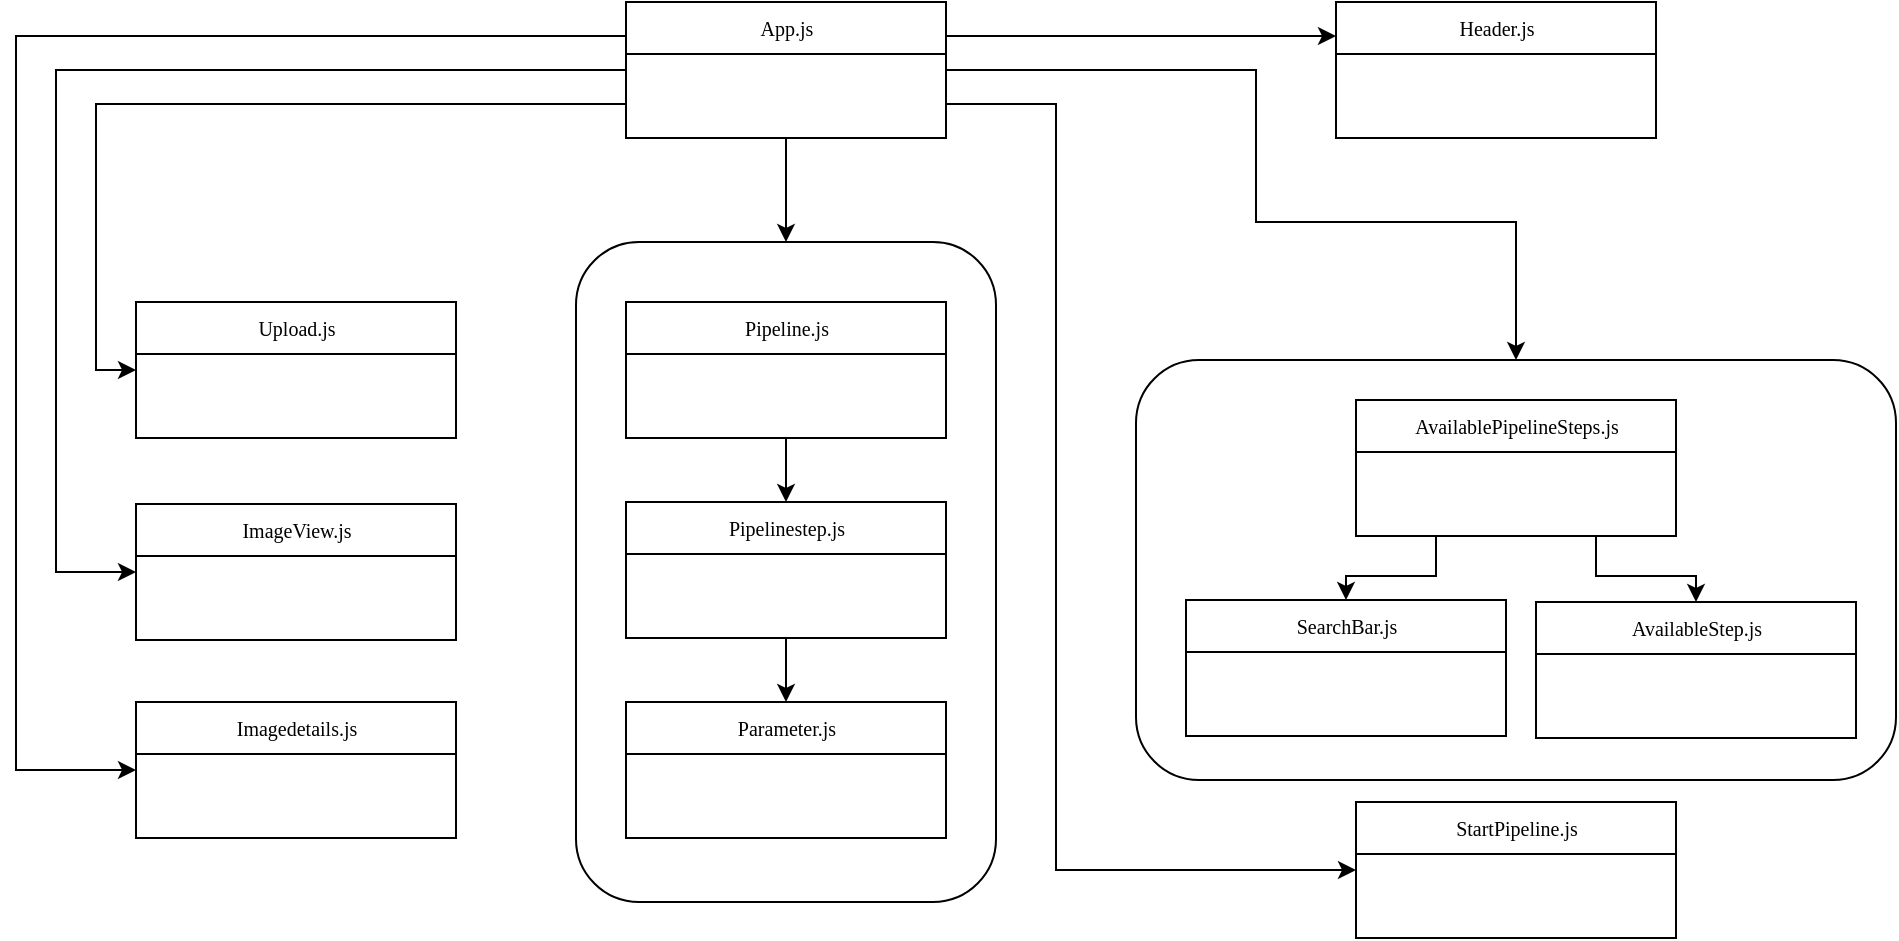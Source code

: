 <mxfile version="21.5.0" type="device">
  <diagram name="Page-1" id="c4acf3e9-155e-7222-9cf6-157b1a14988f">
    <mxGraphModel dx="1508" dy="997" grid="1" gridSize="10" guides="1" tooltips="1" connect="1" arrows="1" fold="1" page="1" pageScale="1" pageWidth="850" pageHeight="1100" background="none" math="0" shadow="0">
      <root>
        <mxCell id="0" />
        <mxCell id="1" parent="0" />
        <mxCell id="ib_LwFTHcsSRhItff7Rn-6" style="edgeStyle=orthogonalEdgeStyle;rounded=0;orthogonalLoop=1;jettySize=auto;html=1;exitX=1;exitY=0.25;exitDx=0;exitDy=0;entryX=0;entryY=0.25;entryDx=0;entryDy=0;" edge="1" parent="1" source="17acba5748e5396b-20" target="ib_LwFTHcsSRhItff7Rn-2">
          <mxGeometry relative="1" as="geometry" />
        </mxCell>
        <mxCell id="ib_LwFTHcsSRhItff7Rn-21" style="edgeStyle=orthogonalEdgeStyle;rounded=0;orthogonalLoop=1;jettySize=auto;html=1;exitX=0;exitY=0.75;exitDx=0;exitDy=0;entryX=0;entryY=0.5;entryDx=0;entryDy=0;" edge="1" parent="1" source="17acba5748e5396b-20" target="ib_LwFTHcsSRhItff7Rn-9">
          <mxGeometry relative="1" as="geometry" />
        </mxCell>
        <mxCell id="ib_LwFTHcsSRhItff7Rn-22" style="edgeStyle=orthogonalEdgeStyle;rounded=0;orthogonalLoop=1;jettySize=auto;html=1;exitX=0;exitY=0.5;exitDx=0;exitDy=0;entryX=0;entryY=0.5;entryDx=0;entryDy=0;" edge="1" parent="1" source="17acba5748e5396b-20" target="ib_LwFTHcsSRhItff7Rn-12">
          <mxGeometry relative="1" as="geometry">
            <Array as="points">
              <mxPoint x="60" y="94" />
              <mxPoint x="60" y="345" />
            </Array>
          </mxGeometry>
        </mxCell>
        <mxCell id="ib_LwFTHcsSRhItff7Rn-23" style="edgeStyle=orthogonalEdgeStyle;rounded=0;orthogonalLoop=1;jettySize=auto;html=1;exitX=0;exitY=0.25;exitDx=0;exitDy=0;entryX=0;entryY=0.5;entryDx=0;entryDy=0;" edge="1" parent="1" source="17acba5748e5396b-20" target="ib_LwFTHcsSRhItff7Rn-11">
          <mxGeometry relative="1" as="geometry">
            <mxPoint x="90" y="500" as="targetPoint" />
            <Array as="points">
              <mxPoint x="40" y="77" />
              <mxPoint x="40" y="444" />
            </Array>
          </mxGeometry>
        </mxCell>
        <mxCell id="ib_LwFTHcsSRhItff7Rn-33" style="edgeStyle=orthogonalEdgeStyle;rounded=0;orthogonalLoop=1;jettySize=auto;html=1;exitX=0.5;exitY=1;exitDx=0;exitDy=0;entryX=0.5;entryY=0;entryDx=0;entryDy=0;" edge="1" parent="1" source="17acba5748e5396b-20" target="ib_LwFTHcsSRhItff7Rn-24">
          <mxGeometry relative="1" as="geometry" />
        </mxCell>
        <mxCell id="ib_LwFTHcsSRhItff7Rn-51" style="edgeStyle=orthogonalEdgeStyle;rounded=0;orthogonalLoop=1;jettySize=auto;html=1;exitX=1;exitY=0.5;exitDx=0;exitDy=0;entryX=0.5;entryY=0;entryDx=0;entryDy=0;" edge="1" parent="1" source="17acba5748e5396b-20" target="ib_LwFTHcsSRhItff7Rn-39">
          <mxGeometry relative="1" as="geometry">
            <Array as="points">
              <mxPoint x="660" y="94" />
              <mxPoint x="660" y="170" />
              <mxPoint x="790" y="170" />
            </Array>
          </mxGeometry>
        </mxCell>
        <mxCell id="ib_LwFTHcsSRhItff7Rn-52" style="edgeStyle=orthogonalEdgeStyle;rounded=0;orthogonalLoop=1;jettySize=auto;html=1;exitX=1;exitY=0.75;exitDx=0;exitDy=0;entryX=0;entryY=0.5;entryDx=0;entryDy=0;" edge="1" parent="1" source="17acba5748e5396b-20" target="ib_LwFTHcsSRhItff7Rn-38">
          <mxGeometry relative="1" as="geometry">
            <Array as="points">
              <mxPoint x="560" y="111" />
              <mxPoint x="560" y="494" />
            </Array>
          </mxGeometry>
        </mxCell>
        <mxCell id="17acba5748e5396b-20" value="App.js" style="swimlane;html=1;fontStyle=0;childLayout=stackLayout;horizontal=1;startSize=26;fillColor=none;horizontalStack=0;resizeParent=1;resizeLast=0;collapsible=1;marginBottom=0;swimlaneFillColor=#ffffff;rounded=0;shadow=0;comic=0;labelBackgroundColor=none;strokeWidth=1;fontFamily=Verdana;fontSize=10;align=center;" parent="1" vertex="1">
          <mxGeometry x="345" y="60" width="160" height="68" as="geometry" />
        </mxCell>
        <mxCell id="ib_LwFTHcsSRhItff7Rn-2" value="Header.js" style="swimlane;html=1;fontStyle=0;childLayout=stackLayout;horizontal=1;startSize=26;fillColor=none;horizontalStack=0;resizeParent=1;resizeLast=0;collapsible=1;marginBottom=0;swimlaneFillColor=#ffffff;rounded=0;shadow=0;comic=0;labelBackgroundColor=none;strokeWidth=1;fontFamily=Verdana;fontSize=10;align=center;" vertex="1" parent="1">
          <mxGeometry x="700" y="60" width="160" height="68" as="geometry" />
        </mxCell>
        <mxCell id="ib_LwFTHcsSRhItff7Rn-9" value="Upload.js" style="swimlane;html=1;fontStyle=0;childLayout=stackLayout;horizontal=1;startSize=26;fillColor=none;horizontalStack=0;resizeParent=1;resizeLast=0;collapsible=1;marginBottom=0;swimlaneFillColor=#ffffff;rounded=0;shadow=0;comic=0;labelBackgroundColor=none;strokeWidth=1;fontFamily=Verdana;fontSize=10;align=center;" vertex="1" parent="1">
          <mxGeometry x="100" y="210" width="160" height="68" as="geometry" />
        </mxCell>
        <mxCell id="ib_LwFTHcsSRhItff7Rn-11" value="Imagedetails.js" style="swimlane;html=1;fontStyle=0;childLayout=stackLayout;horizontal=1;startSize=26;fillColor=none;horizontalStack=0;resizeParent=1;resizeLast=0;collapsible=1;marginBottom=0;swimlaneFillColor=#ffffff;rounded=0;shadow=0;comic=0;labelBackgroundColor=none;strokeWidth=1;fontFamily=Verdana;fontSize=10;align=center;" vertex="1" parent="1">
          <mxGeometry x="100" y="410" width="160" height="68" as="geometry" />
        </mxCell>
        <mxCell id="ib_LwFTHcsSRhItff7Rn-12" value="ImageView.js" style="swimlane;html=1;fontStyle=0;childLayout=stackLayout;horizontal=1;startSize=26;fillColor=none;horizontalStack=0;resizeParent=1;resizeLast=0;collapsible=1;marginBottom=0;swimlaneFillColor=#ffffff;rounded=0;shadow=0;comic=0;labelBackgroundColor=none;strokeWidth=1;fontFamily=Verdana;fontSize=10;align=center;" vertex="1" parent="1">
          <mxGeometry x="100" y="311" width="160" height="68" as="geometry" />
        </mxCell>
        <mxCell id="ib_LwFTHcsSRhItff7Rn-24" value="" style="rounded=1;whiteSpace=wrap;html=1;" vertex="1" parent="1">
          <mxGeometry x="320" y="180" width="210" height="330" as="geometry" />
        </mxCell>
        <mxCell id="ib_LwFTHcsSRhItff7Rn-31" style="edgeStyle=orthogonalEdgeStyle;rounded=0;orthogonalLoop=1;jettySize=auto;html=1;exitX=0.5;exitY=1;exitDx=0;exitDy=0;entryX=0.5;entryY=0;entryDx=0;entryDy=0;" edge="1" parent="1" source="ib_LwFTHcsSRhItff7Rn-25" target="ib_LwFTHcsSRhItff7Rn-27">
          <mxGeometry relative="1" as="geometry" />
        </mxCell>
        <mxCell id="ib_LwFTHcsSRhItff7Rn-25" value="Pipeline.js" style="swimlane;html=1;fontStyle=0;childLayout=stackLayout;horizontal=1;startSize=26;fillColor=none;horizontalStack=0;resizeParent=1;resizeLast=0;collapsible=1;marginBottom=0;swimlaneFillColor=#ffffff;rounded=0;shadow=0;comic=0;labelBackgroundColor=none;strokeWidth=1;fontFamily=Verdana;fontSize=10;align=center;" vertex="1" parent="1">
          <mxGeometry x="345" y="210" width="160" height="68" as="geometry" />
        </mxCell>
        <mxCell id="ib_LwFTHcsSRhItff7Rn-26" value="Parameter.js" style="swimlane;html=1;fontStyle=0;childLayout=stackLayout;horizontal=1;startSize=26;fillColor=none;horizontalStack=0;resizeParent=1;resizeLast=0;collapsible=1;marginBottom=0;swimlaneFillColor=#ffffff;rounded=0;shadow=0;comic=0;labelBackgroundColor=none;strokeWidth=1;fontFamily=Verdana;fontSize=10;align=center;" vertex="1" parent="1">
          <mxGeometry x="345" y="410" width="160" height="68" as="geometry" />
        </mxCell>
        <mxCell id="ib_LwFTHcsSRhItff7Rn-32" style="edgeStyle=orthogonalEdgeStyle;rounded=0;orthogonalLoop=1;jettySize=auto;html=1;exitX=0.5;exitY=1;exitDx=0;exitDy=0;entryX=0.5;entryY=0;entryDx=0;entryDy=0;" edge="1" parent="1" source="ib_LwFTHcsSRhItff7Rn-27" target="ib_LwFTHcsSRhItff7Rn-26">
          <mxGeometry relative="1" as="geometry" />
        </mxCell>
        <mxCell id="ib_LwFTHcsSRhItff7Rn-27" value="Pipelinestep.js" style="swimlane;html=1;fontStyle=0;childLayout=stackLayout;horizontal=1;startSize=26;fillColor=none;horizontalStack=0;resizeParent=1;resizeLast=0;collapsible=1;marginBottom=0;swimlaneFillColor=#ffffff;rounded=0;shadow=0;comic=0;labelBackgroundColor=none;strokeWidth=1;fontFamily=Verdana;fontSize=10;align=center;" vertex="1" parent="1">
          <mxGeometry x="345" y="310" width="160" height="68" as="geometry" />
        </mxCell>
        <mxCell id="ib_LwFTHcsSRhItff7Rn-38" value="StartPipeline.js" style="swimlane;html=1;fontStyle=0;childLayout=stackLayout;horizontal=1;startSize=26;fillColor=none;horizontalStack=0;resizeParent=1;resizeLast=0;collapsible=1;marginBottom=0;swimlaneFillColor=#ffffff;rounded=0;shadow=0;comic=0;labelBackgroundColor=none;strokeWidth=1;fontFamily=Verdana;fontSize=10;align=center;" vertex="1" parent="1">
          <mxGeometry x="710" y="460" width="160" height="68" as="geometry" />
        </mxCell>
        <mxCell id="ib_LwFTHcsSRhItff7Rn-39" value="" style="rounded=1;whiteSpace=wrap;html=1;" vertex="1" parent="1">
          <mxGeometry x="600" y="239" width="380" height="210" as="geometry" />
        </mxCell>
        <mxCell id="ib_LwFTHcsSRhItff7Rn-45" style="edgeStyle=orthogonalEdgeStyle;rounded=0;orthogonalLoop=1;jettySize=auto;html=1;exitX=0.25;exitY=1;exitDx=0;exitDy=0;entryX=0.5;entryY=0;entryDx=0;entryDy=0;" edge="1" parent="1" source="ib_LwFTHcsSRhItff7Rn-41" target="ib_LwFTHcsSRhItff7Rn-44">
          <mxGeometry relative="1" as="geometry" />
        </mxCell>
        <mxCell id="ib_LwFTHcsSRhItff7Rn-46" style="edgeStyle=orthogonalEdgeStyle;rounded=0;orthogonalLoop=1;jettySize=auto;html=1;exitX=0.75;exitY=1;exitDx=0;exitDy=0;entryX=0.5;entryY=0;entryDx=0;entryDy=0;" edge="1" parent="1" source="ib_LwFTHcsSRhItff7Rn-41" target="ib_LwFTHcsSRhItff7Rn-42">
          <mxGeometry relative="1" as="geometry" />
        </mxCell>
        <mxCell id="ib_LwFTHcsSRhItff7Rn-41" value="AvailablePipelineSteps.js" style="swimlane;html=1;fontStyle=0;childLayout=stackLayout;horizontal=1;startSize=26;fillColor=none;horizontalStack=0;resizeParent=1;resizeLast=0;collapsible=1;marginBottom=0;swimlaneFillColor=#ffffff;rounded=0;shadow=0;comic=0;labelBackgroundColor=none;strokeWidth=1;fontFamily=Verdana;fontSize=10;align=center;" vertex="1" parent="1">
          <mxGeometry x="710" y="259" width="160" height="68" as="geometry" />
        </mxCell>
        <mxCell id="ib_LwFTHcsSRhItff7Rn-42" value="AvailableStep.js" style="swimlane;html=1;fontStyle=0;childLayout=stackLayout;horizontal=1;startSize=26;fillColor=none;horizontalStack=0;resizeParent=1;resizeLast=0;collapsible=1;marginBottom=0;swimlaneFillColor=#ffffff;rounded=0;shadow=0;comic=0;labelBackgroundColor=none;strokeWidth=1;fontFamily=Verdana;fontSize=10;align=center;" vertex="1" parent="1">
          <mxGeometry x="800" y="360" width="160" height="68" as="geometry" />
        </mxCell>
        <mxCell id="ib_LwFTHcsSRhItff7Rn-44" value="SearchBar.js" style="swimlane;html=1;fontStyle=0;childLayout=stackLayout;horizontal=1;startSize=26;fillColor=none;horizontalStack=0;resizeParent=1;resizeLast=0;collapsible=1;marginBottom=0;swimlaneFillColor=#ffffff;rounded=0;shadow=0;comic=0;labelBackgroundColor=none;strokeWidth=1;fontFamily=Verdana;fontSize=10;align=center;" vertex="1" parent="1">
          <mxGeometry x="625" y="359" width="160" height="68" as="geometry" />
        </mxCell>
      </root>
    </mxGraphModel>
  </diagram>
</mxfile>
